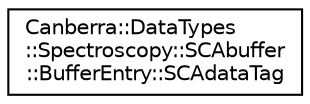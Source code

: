 digraph "Graphical Class Hierarchy"
{
  edge [fontname="Helvetica",fontsize="10",labelfontname="Helvetica",labelfontsize="10"];
  node [fontname="Helvetica",fontsize="10",shape=record];
  rankdir="LR";
  Node0 [label="Canberra::DataTypes\l::Spectroscopy::SCAbuffer\l::BufferEntry::SCAdataTag",height=0.2,width=0.4,color="black", fillcolor="white", style="filled",URL="$d4/d5f/class_canberra_1_1_data_types_1_1_spectroscopy_1_1_s_c_abuffer_1_1_buffer_entry.html#de/dd8/struct_canberra_1_1_data_types_1_1_spectroscopy_1_1_s_c_abuffer_1_1_buffer_entry_1_1_s_c_adata_tag"];
}
